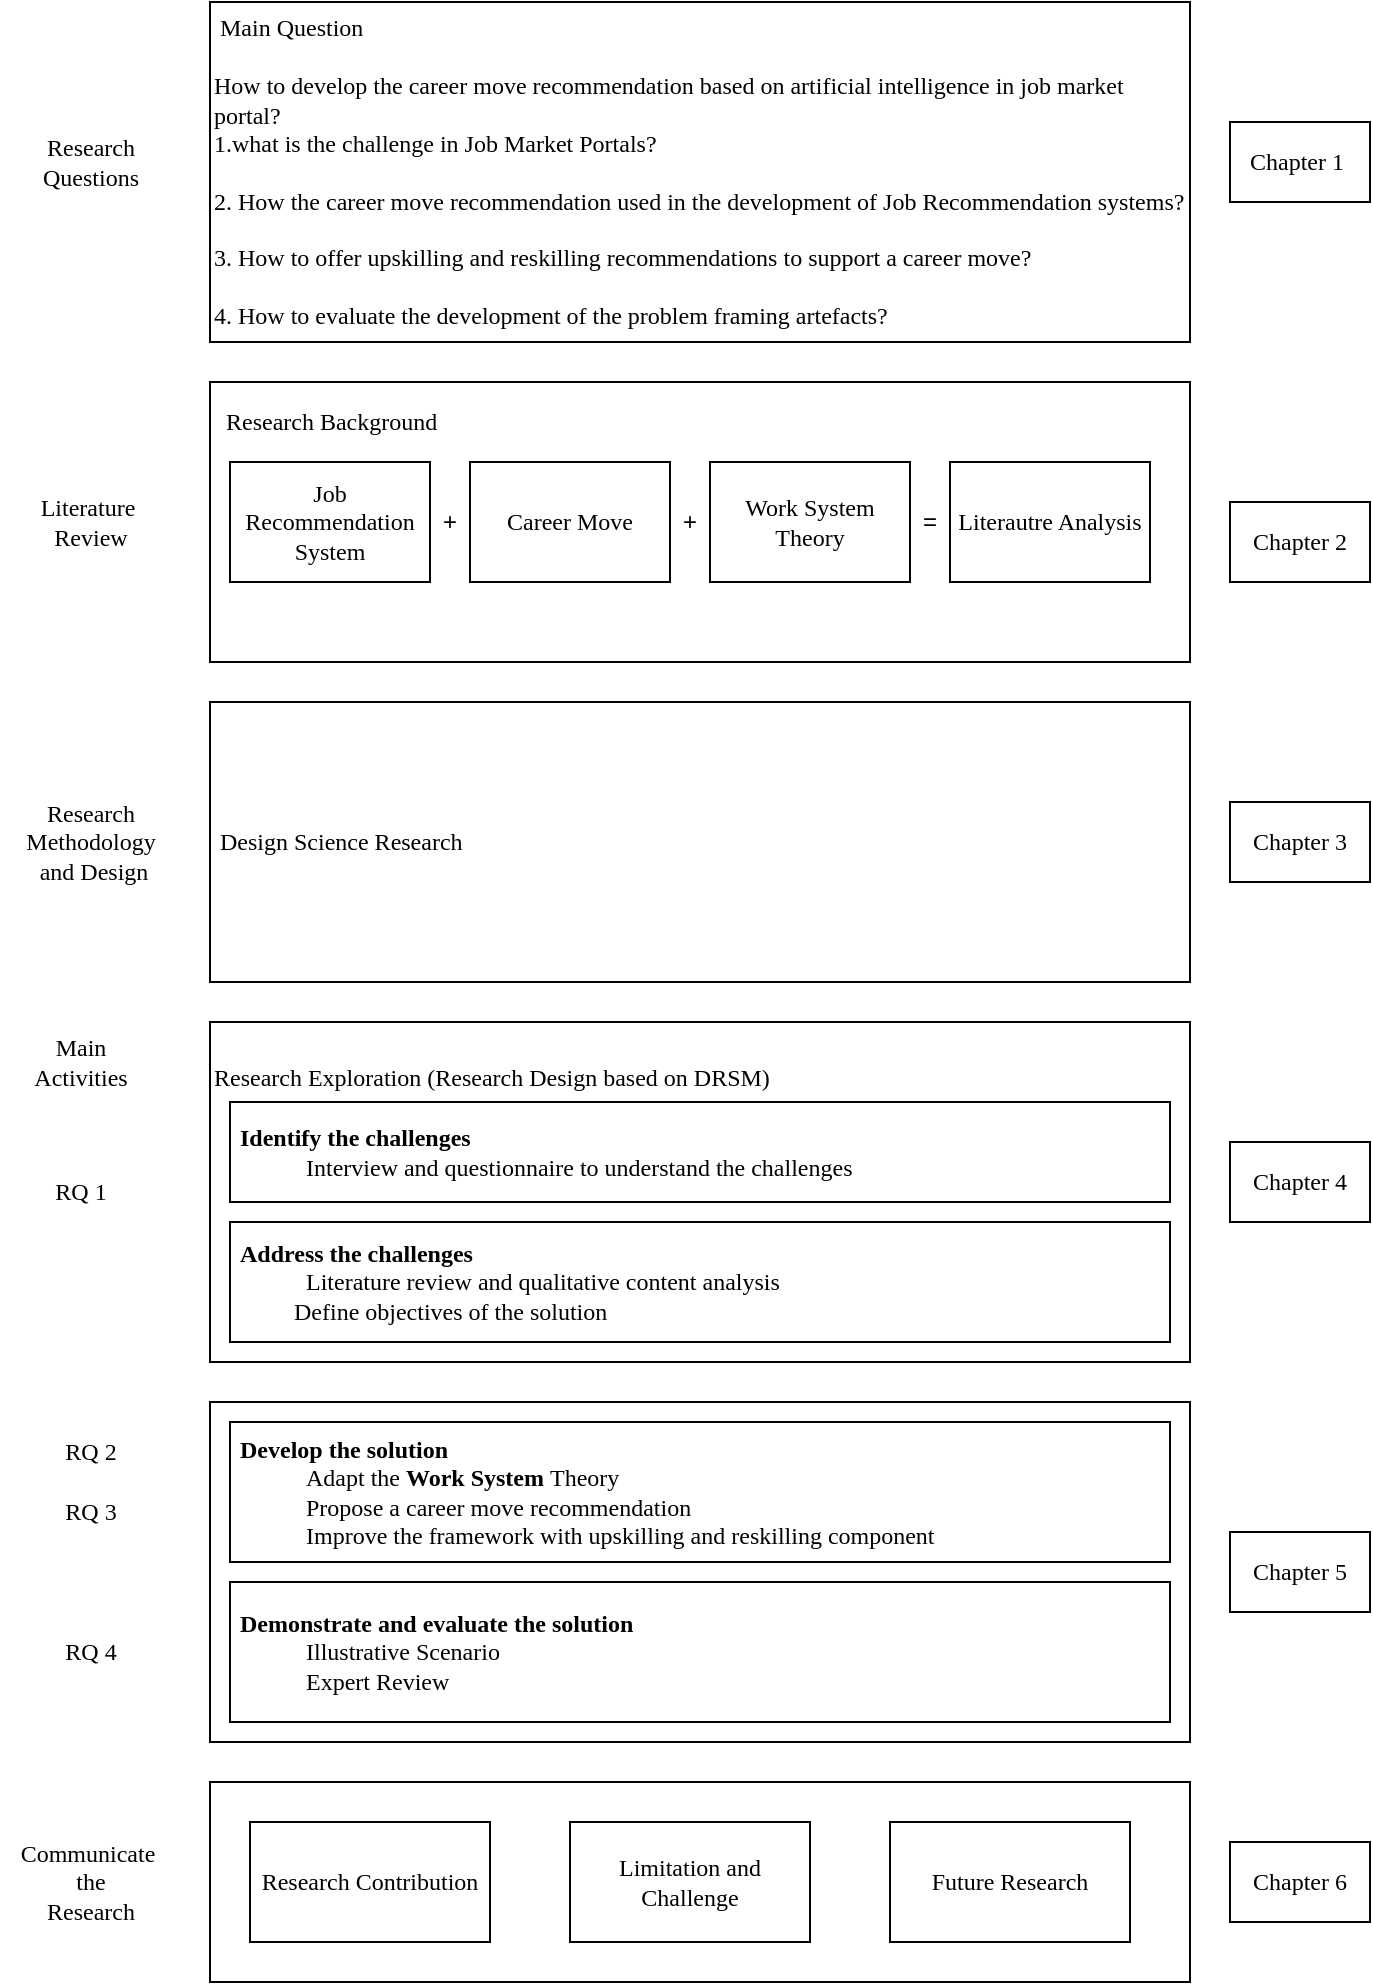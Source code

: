 <mxfile version="23.1.5" type="github">
  <diagram name="第 1 页" id="QUxGIifQUmA1StA2rJvh">
    <mxGraphModel dx="1217" dy="623" grid="1" gridSize="10" guides="1" tooltips="1" connect="1" arrows="1" fold="1" page="1" pageScale="1" pageWidth="827" pageHeight="1169" math="0" shadow="0">
      <root>
        <mxCell id="0" />
        <mxCell id="1" parent="0" />
        <mxCell id="IkZ6kC4b8WAhOYYU804M-1" value="&lt;font face=&quot;Times New Roman&quot;&gt;&amp;nbsp;Main Question&lt;br&gt;&lt;br&gt;How to develop the career move recommendation based on&amp;nbsp;artificial intelligence in job market portal?&amp;nbsp;&lt;br&gt;1.what is the challenge in Job Market Portals?&lt;br&gt;&lt;br&gt;2. How the career move recommendation used in the development of Job Recommendation systems?&lt;br&gt;&lt;br&gt;3. How to offer upskilling and reskilling recommendations to support a career move?&lt;br&gt;&lt;br&gt;4. How to evaluate the development of the problem framing artefacts?&lt;/font&gt;" style="rounded=0;whiteSpace=wrap;html=1;align=left;" parent="1" vertex="1">
          <mxGeometry x="190" y="20" width="490" height="170" as="geometry" />
        </mxCell>
        <mxCell id="IkZ6kC4b8WAhOYYU804M-2" value="&lt;font face=&quot;Times New Roman&quot;&gt;Research&lt;br&gt;Questions&lt;/font&gt;" style="text;html=1;align=center;verticalAlign=middle;resizable=0;points=[];autosize=1;strokeColor=none;fillColor=none;" parent="1" vertex="1">
          <mxGeometry x="95" y="80" width="70" height="40" as="geometry" />
        </mxCell>
        <mxCell id="7s949W7V_czBLz1xUvVB-1" value="&lt;font face=&quot;Times New Roman&quot;&gt;Chapter 1&lt;font data-immersive-translate-loading-id=&quot;517&quot; lang=&quot;zh-CN&quot; translate=&quot;no&quot; class=&quot;notranslate immersive-translate-target-wrapper&quot;&gt;&amp;nbsp;&lt;/font&gt;&lt;/font&gt;" style="rounded=0;whiteSpace=wrap;html=1;" parent="1" vertex="1">
          <mxGeometry x="700" y="80" width="70" height="40" as="geometry" />
        </mxCell>
        <mxCell id="7s949W7V_czBLz1xUvVB-6" value="&lt;font face=&quot;Times New Roman&quot;&gt;Chapter 2&lt;/font&gt;" style="rounded=0;whiteSpace=wrap;html=1;" parent="1" vertex="1">
          <mxGeometry x="700" y="270" width="70" height="40" as="geometry" />
        </mxCell>
        <mxCell id="7s949W7V_czBLz1xUvVB-4" value="&lt;font face=&quot;Times New Roman&quot;&gt;&amp;nbsp; Research Background&lt;br&gt;&lt;br&gt;&lt;br&gt;&lt;br&gt;&lt;br&gt;&lt;br&gt;&lt;br&gt;&lt;/font&gt;&lt;div&gt;&lt;br&gt;&lt;/div&gt;" style="rounded=0;whiteSpace=wrap;html=1;align=left;" parent="1" vertex="1">
          <mxGeometry x="190" y="210" width="490" height="140" as="geometry" />
        </mxCell>
        <mxCell id="7s949W7V_czBLz1xUvVB-9" value="&lt;font face=&quot;Times New Roman&quot;&gt;Chapter 3&lt;/font&gt;" style="rounded=0;whiteSpace=wrap;html=1;" parent="1" vertex="1">
          <mxGeometry x="700" y="420" width="70" height="40" as="geometry" />
        </mxCell>
        <mxCell id="7s949W7V_czBLz1xUvVB-5" value="&lt;font face=&quot;Times New Roman&quot;&gt;Job Recommendation System&lt;/font&gt;" style="rounded=0;whiteSpace=wrap;html=1;" parent="1" vertex="1">
          <mxGeometry x="200" y="250" width="100" height="60" as="geometry" />
        </mxCell>
        <mxCell id="7s949W7V_czBLz1xUvVB-11" value="&lt;font face=&quot;Times New Roman&quot;&gt;Career Move&lt;/font&gt;" style="rounded=0;whiteSpace=wrap;html=1;" parent="1" vertex="1">
          <mxGeometry x="320" y="250" width="100" height="60" as="geometry" />
        </mxCell>
        <mxCell id="7s949W7V_czBLz1xUvVB-12" value="+" style="text;strokeColor=none;align=center;fillColor=none;html=1;verticalAlign=middle;whiteSpace=wrap;rounded=0;" parent="1" vertex="1">
          <mxGeometry x="300" y="265" width="20" height="30" as="geometry" />
        </mxCell>
        <mxCell id="7s949W7V_czBLz1xUvVB-14" value="&lt;font face=&quot;Times New Roman&quot;&gt;Work System Theory&lt;/font&gt;" style="rounded=0;whiteSpace=wrap;html=1;" parent="1" vertex="1">
          <mxGeometry x="440" y="250" width="100" height="60" as="geometry" />
        </mxCell>
        <mxCell id="7s949W7V_czBLz1xUvVB-17" value="+" style="text;strokeColor=none;align=center;fillColor=none;html=1;verticalAlign=middle;whiteSpace=wrap;rounded=0;" parent="1" vertex="1">
          <mxGeometry x="420" y="265" width="20" height="30" as="geometry" />
        </mxCell>
        <mxCell id="7s949W7V_czBLz1xUvVB-18" value="=" style="text;strokeColor=none;align=center;fillColor=none;html=1;verticalAlign=middle;whiteSpace=wrap;rounded=0;" parent="1" vertex="1">
          <mxGeometry x="540" y="265" width="20" height="30" as="geometry" />
        </mxCell>
        <mxCell id="7s949W7V_czBLz1xUvVB-19" value="&lt;font face=&quot;Times New Roman&quot;&gt;Literautre Analysis&lt;/font&gt;" style="rounded=0;whiteSpace=wrap;html=1;" parent="1" vertex="1">
          <mxGeometry x="560" y="250" width="100" height="60" as="geometry" />
        </mxCell>
        <mxCell id="CEq9EQS8CvXJ1ue2R1z7-1" value="&lt;font face=&quot;Times New Roman&quot;&gt;&amp;nbsp;Design Science Research&lt;/font&gt;" style="rounded=0;whiteSpace=wrap;html=1;align=left;" parent="1" vertex="1">
          <mxGeometry x="190" y="370" width="490" height="140" as="geometry" />
        </mxCell>
        <mxCell id="lhme1qqraLi6fW0KgUA8-1" value="&lt;font face=&quot;Times New Roman&quot;&gt;Literature&amp;nbsp;&lt;br&gt;Review&lt;/font&gt;" style="text;html=1;align=center;verticalAlign=middle;resizable=0;points=[];autosize=1;strokeColor=none;fillColor=none;" parent="1" vertex="1">
          <mxGeometry x="95" y="260" width="70" height="40" as="geometry" />
        </mxCell>
        <mxCell id="lhme1qqraLi6fW0KgUA8-2" value="&lt;font face=&quot;Times New Roman&quot;&gt;Research&lt;br&gt;Methodology&lt;br&gt;&amp;nbsp;and Design&lt;/font&gt;" style="text;html=1;align=center;verticalAlign=middle;resizable=0;points=[];autosize=1;strokeColor=none;fillColor=none;" parent="1" vertex="1">
          <mxGeometry x="85" y="410" width="90" height="60" as="geometry" />
        </mxCell>
        <mxCell id="lhme1qqraLi6fW0KgUA8-3" value="&lt;font face=&quot;Times New Roman&quot;&gt;Research Exploration (Research Design based on DRSM)&lt;br&gt;&lt;br&gt;&lt;br&gt;&lt;br&gt;&lt;br&gt;&lt;br&gt;&lt;br&gt;&lt;br&gt;&lt;/font&gt;&lt;div&gt;&lt;br&gt;&lt;/div&gt;" style="rounded=0;whiteSpace=wrap;html=1;align=left;" parent="1" vertex="1">
          <mxGeometry x="190" y="530" width="490" height="170" as="geometry" />
        </mxCell>
        <mxCell id="lhme1qqraLi6fW0KgUA8-4" value="&lt;b&gt;&lt;font face=&quot;Times New Roman&quot;&gt;&amp;nbsp;Identify the challenges&lt;br&gt;&lt;/font&gt;&lt;/b&gt;&lt;div&gt;&lt;font face=&quot;Times New Roman&quot;&gt;&amp;nbsp; &amp;nbsp; &amp;nbsp; &amp;nbsp; &amp;nbsp; &amp;nbsp; Interview and questionnaire to understand the challenges&lt;/font&gt;&lt;/div&gt;" style="rounded=0;whiteSpace=wrap;html=1;align=left;" parent="1" vertex="1">
          <mxGeometry x="200" y="570" width="470" height="50" as="geometry" />
        </mxCell>
        <mxCell id="lhme1qqraLi6fW0KgUA8-6" value="&lt;font face=&quot;Times New Roman&quot;&gt;Chapter 4&lt;/font&gt;" style="rounded=0;whiteSpace=wrap;html=1;" parent="1" vertex="1">
          <mxGeometry x="700" y="590" width="70" height="40" as="geometry" />
        </mxCell>
        <mxCell id="lhme1qqraLi6fW0KgUA8-7" value="&lt;b&gt;&lt;font face=&quot;Times New Roman&quot;&gt;&amp;nbsp;Address the challenges&lt;br&gt;&lt;/font&gt;&lt;/b&gt;&lt;div&gt;&lt;font face=&quot;Times New Roman&quot;&gt;&amp;nbsp; &amp;nbsp; &amp;nbsp; &amp;nbsp; &amp;nbsp; &amp;nbsp; Literature review and qualitative content analysis&lt;/font&gt;&lt;/div&gt;&lt;div&gt;&lt;font face=&quot;S2Pczsk4LlOeV5sZVCbr&quot;&gt;&amp;nbsp; &amp;nbsp; &amp;nbsp; &amp;nbsp; &amp;nbsp; &lt;/font&gt;&lt;font face=&quot;Times New Roman&quot;&gt;Define objectives of the solution&lt;/font&gt;&lt;/div&gt;" style="rounded=0;whiteSpace=wrap;html=1;align=left;" parent="1" vertex="1">
          <mxGeometry x="200" y="630" width="470" height="60" as="geometry" />
        </mxCell>
        <mxCell id="fHW0Ke9dXqLZGUxls11q-1" value="&lt;font face=&quot;Times New Roman&quot;&gt;Main&lt;br&gt;Activities&lt;/font&gt;" style="text;html=1;align=center;verticalAlign=middle;resizable=0;points=[];autosize=1;strokeColor=none;fillColor=none;" parent="1" vertex="1">
          <mxGeometry x="90" y="530" width="70" height="40" as="geometry" />
        </mxCell>
        <mxCell id="fHW0Ke9dXqLZGUxls11q-2" value="&lt;font face=&quot;Times New Roman&quot;&gt;RQ 1&lt;/font&gt;" style="text;html=1;align=center;verticalAlign=middle;resizable=0;points=[];autosize=1;strokeColor=none;fillColor=none;" parent="1" vertex="1">
          <mxGeometry x="100" y="600" width="50" height="30" as="geometry" />
        </mxCell>
        <mxCell id="fHW0Ke9dXqLZGUxls11q-3" value="" style="rounded=0;whiteSpace=wrap;html=1;align=left;" parent="1" vertex="1">
          <mxGeometry x="190" y="720" width="490" height="170" as="geometry" />
        </mxCell>
        <mxCell id="fHW0Ke9dXqLZGUxls11q-4" value="&lt;font face=&quot;Times New Roman&quot;&gt;Chapter 5&lt;/font&gt;" style="rounded=0;whiteSpace=wrap;html=1;" parent="1" vertex="1">
          <mxGeometry x="700" y="785" width="70" height="40" as="geometry" />
        </mxCell>
        <mxCell id="fHW0Ke9dXqLZGUxls11q-6" value="&lt;font face=&quot;Times New Roman&quot;&gt;RQ 2&lt;/font&gt;" style="text;html=1;align=center;verticalAlign=middle;resizable=0;points=[];autosize=1;strokeColor=none;fillColor=none;" parent="1" vertex="1">
          <mxGeometry x="105" y="730" width="50" height="30" as="geometry" />
        </mxCell>
        <mxCell id="fHW0Ke9dXqLZGUxls11q-7" value="&lt;font face=&quot;Times New Roman&quot;&gt;RQ 3&lt;/font&gt;" style="text;html=1;align=center;verticalAlign=middle;resizable=0;points=[];autosize=1;strokeColor=none;fillColor=none;" parent="1" vertex="1">
          <mxGeometry x="105" y="760" width="50" height="30" as="geometry" />
        </mxCell>
        <mxCell id="fHW0Ke9dXqLZGUxls11q-8" value="&lt;font face=&quot;Times New Roman&quot;&gt;RQ 4&lt;/font&gt;" style="text;html=1;align=center;verticalAlign=middle;resizable=0;points=[];autosize=1;strokeColor=none;fillColor=none;" parent="1" vertex="1">
          <mxGeometry x="105" y="830" width="50" height="30" as="geometry" />
        </mxCell>
        <mxCell id="1Q24GC2N-fjEy4aL5J19-2" value="&lt;b&gt;&lt;font face=&quot;Times New Roman&quot;&gt;&amp;nbsp;Demonstrate and evaluate the solution&lt;br&gt;&lt;/font&gt;&lt;/b&gt;&lt;div&gt;&lt;font face=&quot;Times New Roman&quot;&gt;&amp;nbsp; &amp;nbsp; &amp;nbsp; &amp;nbsp; &amp;nbsp; &amp;nbsp; Illustrative Scenario&lt;/font&gt;&lt;/div&gt;&lt;div&gt;&lt;font face=&quot;Times New Roman&quot;&gt;&amp;nbsp; &amp;nbsp; &amp;nbsp; &amp;nbsp; &amp;nbsp; &amp;nbsp; Expert Review&lt;/font&gt;&lt;/div&gt;" style="rounded=0;whiteSpace=wrap;html=1;align=left;" parent="1" vertex="1">
          <mxGeometry x="200" y="810" width="470" height="70" as="geometry" />
        </mxCell>
        <mxCell id="1Q24GC2N-fjEy4aL5J19-3" value="&lt;font style=&quot;&quot; face=&quot;Times New Roman&quot;&gt;&lt;b&gt;&amp;nbsp;Develop the solution&lt;/b&gt;&lt;br&gt;&lt;b&gt;&amp;nbsp; &amp;nbsp; &amp;nbsp; &amp;nbsp; &amp;nbsp; &amp;nbsp;&amp;nbsp;&lt;/b&gt;Adapt the&lt;b&gt;&amp;nbsp;Work System&amp;nbsp;&lt;/b&gt;&lt;/font&gt;&lt;font face=&quot;Times New Roman&quot;&gt;Theory&lt;/font&gt;&lt;b&gt;&lt;font face=&quot;Times New Roman&quot;&gt;&lt;br&gt;&lt;/font&gt;&lt;/b&gt;&lt;div&gt;&lt;font face=&quot;Times New Roman&quot;&gt;&amp;nbsp; &amp;nbsp; &amp;nbsp; &amp;nbsp; &amp;nbsp; &amp;nbsp; Propose a career move recommendation&lt;/font&gt;&lt;/div&gt;&lt;div&gt;&lt;font face=&quot;Times New Roman&quot;&gt;&amp;nbsp; &amp;nbsp; &amp;nbsp; &amp;nbsp; &amp;nbsp; &amp;nbsp; Improve the framework with upskilling and reskilling component&lt;/font&gt;&lt;/div&gt;" style="rounded=0;whiteSpace=wrap;html=1;align=left;" parent="1" vertex="1">
          <mxGeometry x="200" y="730" width="470" height="70" as="geometry" />
        </mxCell>
        <mxCell id="1Q24GC2N-fjEy4aL5J19-4" value="" style="rounded=0;whiteSpace=wrap;html=1;align=left;" parent="1" vertex="1">
          <mxGeometry x="190" y="910" width="490" height="100" as="geometry" />
        </mxCell>
        <mxCell id="1Q24GC2N-fjEy4aL5J19-5" value="&lt;font face=&quot;Times New Roman&quot;&gt;Research Contribution&lt;/font&gt;" style="rounded=0;whiteSpace=wrap;html=1;" parent="1" vertex="1">
          <mxGeometry x="210" y="930" width="120" height="60" as="geometry" />
        </mxCell>
        <mxCell id="1Q24GC2N-fjEy4aL5J19-6" value="&lt;font face=&quot;Times New Roman&quot;&gt;Future Research&lt;/font&gt;" style="rounded=0;whiteSpace=wrap;html=1;" parent="1" vertex="1">
          <mxGeometry x="530" y="930" width="120" height="60" as="geometry" />
        </mxCell>
        <mxCell id="1Q24GC2N-fjEy4aL5J19-7" value="&lt;font face=&quot;Times New Roman&quot;&gt;Limitation and Challenge&lt;/font&gt;" style="rounded=0;whiteSpace=wrap;html=1;" parent="1" vertex="1">
          <mxGeometry x="370" y="930" width="120" height="60" as="geometry" />
        </mxCell>
        <mxCell id="1Q24GC2N-fjEy4aL5J19-8" value="&lt;font face=&quot;Times New Roman&quot;&gt;Communicate&amp;nbsp;&lt;br&gt;the&lt;br&gt;Research&lt;/font&gt;" style="text;html=1;align=center;verticalAlign=middle;resizable=0;points=[];autosize=1;strokeColor=none;fillColor=none;" parent="1" vertex="1">
          <mxGeometry x="85" y="930" width="90" height="60" as="geometry" />
        </mxCell>
        <mxCell id="1Q24GC2N-fjEy4aL5J19-9" value="&lt;font face=&quot;Times New Roman&quot;&gt;Chapter 6&lt;/font&gt;" style="rounded=0;whiteSpace=wrap;html=1;" parent="1" vertex="1">
          <mxGeometry x="700" y="940" width="70" height="40" as="geometry" />
        </mxCell>
      </root>
    </mxGraphModel>
  </diagram>
</mxfile>
